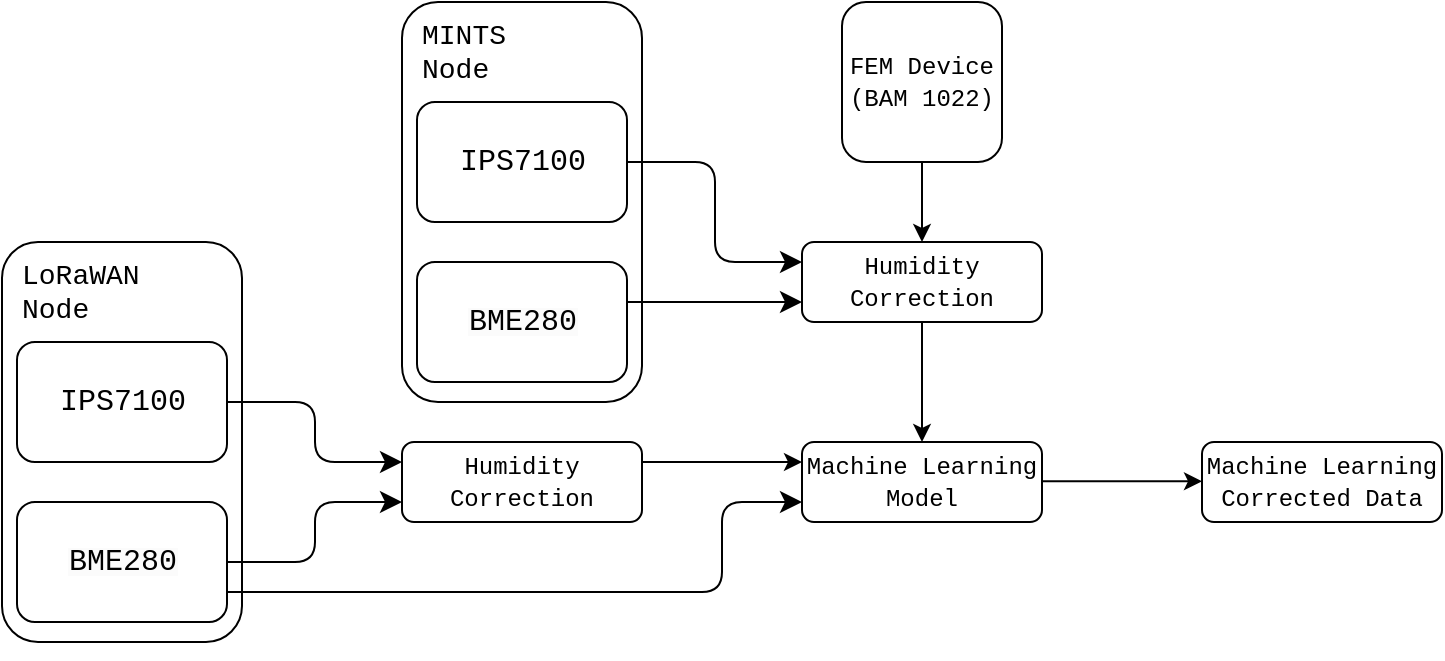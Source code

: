 <mxfile version="24.8.3">
  <diagram name="Page-1" id="N_57aVjMVtkScywhiVQ_">
    <mxGraphModel dx="2037" dy="797" grid="1" gridSize="10" guides="1" tooltips="1" connect="1" arrows="1" fold="1" page="1" pageScale="1" pageWidth="1169" pageHeight="827" math="0" shadow="0">
      <root>
        <mxCell id="0" />
        <mxCell id="1" parent="0" />
        <mxCell id="r-9_rXMzRY92wvyFLWJS-2" value="" style="rounded=1;whiteSpace=wrap;html=1;" vertex="1" parent="1">
          <mxGeometry x="40" y="320" width="120" height="200" as="geometry" />
        </mxCell>
        <mxCell id="r-9_rXMzRY92wvyFLWJS-1" value="&lt;font style=&quot;font-size: 15px;&quot; face=&quot;Courier New&quot;&gt;IPS7100&lt;/font&gt;" style="rounded=1;whiteSpace=wrap;html=1;" vertex="1" parent="1">
          <mxGeometry x="47.5" y="370" width="105" height="60" as="geometry" />
        </mxCell>
        <mxCell id="r-9_rXMzRY92wvyFLWJS-3" value="&lt;span style=&quot;color: rgb(0, 0, 0); font-style: normal; font-variant-ligatures: normal; font-variant-caps: normal; font-weight: 400; letter-spacing: normal; orphans: 2; text-align: center; text-indent: 0px; text-transform: none; widows: 2; word-spacing: 0px; -webkit-text-stroke-width: 0px; white-space: normal; background-color: rgb(251, 251, 251); text-decoration-thickness: initial; text-decoration-style: initial; text-decoration-color: initial; float: none; display: inline !important;&quot;&gt;&lt;font style=&quot;font-size: 15px;&quot; face=&quot;Courier New&quot;&gt;BME280&lt;/font&gt;&lt;/span&gt;" style="rounded=1;whiteSpace=wrap;html=1;" vertex="1" parent="1">
          <mxGeometry x="47.5" y="450" width="105" height="60" as="geometry" />
        </mxCell>
        <mxCell id="r-9_rXMzRY92wvyFLWJS-4" style="edgeStyle=orthogonalEdgeStyle;rounded=0;orthogonalLoop=1;jettySize=auto;html=1;exitX=0.5;exitY=1;exitDx=0;exitDy=0;" edge="1" parent="1" source="r-9_rXMzRY92wvyFLWJS-2" target="r-9_rXMzRY92wvyFLWJS-2">
          <mxGeometry relative="1" as="geometry" />
        </mxCell>
        <mxCell id="r-9_rXMzRY92wvyFLWJS-6" value="&lt;font face=&quot;Courier New&quot; style=&quot;font-size: 14px;&quot;&gt;LoRaWAN Node&lt;/font&gt;" style="text;html=1;align=left;verticalAlign=middle;whiteSpace=wrap;rounded=0;" vertex="1" parent="1">
          <mxGeometry x="47.5" y="330" width="80" height="30" as="geometry" />
        </mxCell>
        <mxCell id="r-9_rXMzRY92wvyFLWJS-12" value="&lt;font face=&quot;Courier New&quot;&gt;Humidity Correction&lt;/font&gt;" style="rounded=1;whiteSpace=wrap;html=1;" vertex="1" parent="1">
          <mxGeometry x="240" y="420" width="120" height="40" as="geometry" />
        </mxCell>
        <mxCell id="r-9_rXMzRY92wvyFLWJS-14" style="edgeStyle=orthogonalEdgeStyle;rounded=0;orthogonalLoop=1;jettySize=auto;html=1;exitX=0.5;exitY=1;exitDx=0;exitDy=0;" edge="1" parent="1" source="r-9_rXMzRY92wvyFLWJS-12" target="r-9_rXMzRY92wvyFLWJS-12">
          <mxGeometry relative="1" as="geometry" />
        </mxCell>
        <mxCell id="r-9_rXMzRY92wvyFLWJS-15" value="&lt;font face=&quot;Courier New&quot;&gt;Machine Learning Corrected Data&lt;/font&gt;" style="rounded=1;whiteSpace=wrap;html=1;" vertex="1" parent="1">
          <mxGeometry x="640" y="420" width="120" height="40" as="geometry" />
        </mxCell>
        <mxCell id="r-9_rXMzRY92wvyFLWJS-17" value="" style="rounded=1;whiteSpace=wrap;html=1;" vertex="1" parent="1">
          <mxGeometry x="240" y="200" width="120" height="200" as="geometry" />
        </mxCell>
        <mxCell id="r-9_rXMzRY92wvyFLWJS-18" value="&lt;font style=&quot;font-size: 15px;&quot; face=&quot;Courier New&quot;&gt;IPS7100&lt;/font&gt;" style="rounded=1;whiteSpace=wrap;html=1;" vertex="1" parent="1">
          <mxGeometry x="247.5" y="250" width="105" height="60" as="geometry" />
        </mxCell>
        <mxCell id="r-9_rXMzRY92wvyFLWJS-19" value="&lt;span style=&quot;color: rgb(0, 0, 0); font-style: normal; font-variant-ligatures: normal; font-variant-caps: normal; font-weight: 400; letter-spacing: normal; orphans: 2; text-align: center; text-indent: 0px; text-transform: none; widows: 2; word-spacing: 0px; -webkit-text-stroke-width: 0px; white-space: normal; background-color: rgb(251, 251, 251); text-decoration-thickness: initial; text-decoration-style: initial; text-decoration-color: initial; float: none; display: inline !important;&quot;&gt;&lt;font style=&quot;font-size: 15px;&quot; face=&quot;Courier New&quot;&gt;BME280&lt;/font&gt;&lt;/span&gt;" style="rounded=1;whiteSpace=wrap;html=1;" vertex="1" parent="1">
          <mxGeometry x="247.5" y="330" width="105" height="60" as="geometry" />
        </mxCell>
        <mxCell id="r-9_rXMzRY92wvyFLWJS-20" style="edgeStyle=orthogonalEdgeStyle;rounded=0;orthogonalLoop=1;jettySize=auto;html=1;exitX=0.5;exitY=1;exitDx=0;exitDy=0;" edge="1" parent="1" source="r-9_rXMzRY92wvyFLWJS-17" target="r-9_rXMzRY92wvyFLWJS-17">
          <mxGeometry relative="1" as="geometry" />
        </mxCell>
        <mxCell id="r-9_rXMzRY92wvyFLWJS-21" value="&lt;font face=&quot;Courier New&quot; style=&quot;font-size: 14px;&quot;&gt;MINTS Node&lt;/font&gt;" style="text;html=1;align=left;verticalAlign=middle;whiteSpace=wrap;rounded=0;" vertex="1" parent="1">
          <mxGeometry x="247.5" y="210" width="85" height="30" as="geometry" />
        </mxCell>
        <mxCell id="r-9_rXMzRY92wvyFLWJS-22" value="&lt;font face=&quot;Courier New&quot;&gt;Humidity Correction&lt;/font&gt;" style="rounded=1;whiteSpace=wrap;html=1;" vertex="1" parent="1">
          <mxGeometry x="440" y="320" width="120" height="40" as="geometry" />
        </mxCell>
        <mxCell id="r-9_rXMzRY92wvyFLWJS-23" value="&lt;font face=&quot;Courier New&quot;&gt;Machine Learning Model&lt;/font&gt;" style="rounded=1;whiteSpace=wrap;html=1;" vertex="1" parent="1">
          <mxGeometry x="440" y="420" width="120" height="40" as="geometry" />
        </mxCell>
        <mxCell id="r-9_rXMzRY92wvyFLWJS-25" value="&lt;font face=&quot;Courier New&quot;&gt;FEM Device&lt;/font&gt;&lt;div&gt;&lt;font face=&quot;Courier New&quot;&gt;(BAM 1022)&lt;/font&gt;&lt;/div&gt;" style="rounded=1;whiteSpace=wrap;html=1;" vertex="1" parent="1">
          <mxGeometry x="460" y="200" width="80" height="80" as="geometry" />
        </mxCell>
        <mxCell id="r-9_rXMzRY92wvyFLWJS-26" value="" style="edgeStyle=elbowEdgeStyle;elbow=horizontal;endArrow=classic;html=1;curved=0;rounded=1;endSize=8;startSize=8;exitX=1;exitY=0.5;exitDx=0;exitDy=0;entryX=0;entryY=0.25;entryDx=0;entryDy=0;" edge="1" parent="1" source="r-9_rXMzRY92wvyFLWJS-1" target="r-9_rXMzRY92wvyFLWJS-12">
          <mxGeometry width="50" height="50" relative="1" as="geometry">
            <mxPoint x="580" y="350" as="sourcePoint" />
            <mxPoint x="630" y="300" as="targetPoint" />
          </mxGeometry>
        </mxCell>
        <mxCell id="r-9_rXMzRY92wvyFLWJS-27" value="" style="edgeStyle=elbowEdgeStyle;elbow=horizontal;endArrow=classic;html=1;curved=0;rounded=1;endSize=8;startSize=8;exitX=1;exitY=0.5;exitDx=0;exitDy=0;" edge="1" parent="1" source="r-9_rXMzRY92wvyFLWJS-3">
          <mxGeometry width="50" height="50" relative="1" as="geometry">
            <mxPoint x="152.5" y="490" as="sourcePoint" />
            <mxPoint x="240" y="450" as="targetPoint" />
          </mxGeometry>
        </mxCell>
        <mxCell id="r-9_rXMzRY92wvyFLWJS-28" value="" style="endArrow=classic;html=1;rounded=0;exitX=1;exitY=0.25;exitDx=0;exitDy=0;entryX=0;entryY=0.25;entryDx=0;entryDy=0;" edge="1" parent="1" source="r-9_rXMzRY92wvyFLWJS-12" target="r-9_rXMzRY92wvyFLWJS-23">
          <mxGeometry width="50" height="50" relative="1" as="geometry">
            <mxPoint x="370" y="560" as="sourcePoint" />
            <mxPoint x="440" y="440" as="targetPoint" />
          </mxGeometry>
        </mxCell>
        <mxCell id="r-9_rXMzRY92wvyFLWJS-29" value="" style="endArrow=classic;html=1;rounded=0;exitX=1;exitY=0.5;exitDx=0;exitDy=0;entryX=0;entryY=0.5;entryDx=0;entryDy=0;" edge="1" parent="1">
          <mxGeometry width="50" height="50" relative="1" as="geometry">
            <mxPoint x="560" y="439.66" as="sourcePoint" />
            <mxPoint x="640" y="439.66" as="targetPoint" />
          </mxGeometry>
        </mxCell>
        <mxCell id="r-9_rXMzRY92wvyFLWJS-30" value="" style="edgeStyle=elbowEdgeStyle;elbow=horizontal;endArrow=classic;html=1;curved=0;rounded=1;endSize=8;startSize=8;exitX=1;exitY=0.5;exitDx=0;exitDy=0;entryX=0;entryY=0.25;entryDx=0;entryDy=0;" edge="1" parent="1" source="r-9_rXMzRY92wvyFLWJS-18" target="r-9_rXMzRY92wvyFLWJS-22">
          <mxGeometry width="50" height="50" relative="1" as="geometry">
            <mxPoint x="353" y="265" as="sourcePoint" />
            <mxPoint x="440" y="305" as="targetPoint" />
          </mxGeometry>
        </mxCell>
        <mxCell id="r-9_rXMzRY92wvyFLWJS-31" value="" style="edgeStyle=elbowEdgeStyle;elbow=horizontal;endArrow=classic;html=1;curved=0;rounded=1;endSize=8;startSize=8;exitX=1;exitY=0.5;exitDx=0;exitDy=0;entryX=0;entryY=0.75;entryDx=0;entryDy=0;" edge="1" parent="1" target="r-9_rXMzRY92wvyFLWJS-22">
          <mxGeometry width="50" height="50" relative="1" as="geometry">
            <mxPoint x="352.5" y="350" as="sourcePoint" />
            <mxPoint x="439.5" y="310" as="targetPoint" />
          </mxGeometry>
        </mxCell>
        <mxCell id="r-9_rXMzRY92wvyFLWJS-33" value="" style="endArrow=classic;html=1;rounded=0;exitX=0.5;exitY=1;exitDx=0;exitDy=0;entryX=0.5;entryY=0;entryDx=0;entryDy=0;" edge="1" parent="1" source="r-9_rXMzRY92wvyFLWJS-25" target="r-9_rXMzRY92wvyFLWJS-22">
          <mxGeometry width="50" height="50" relative="1" as="geometry">
            <mxPoint x="760" y="360" as="sourcePoint" />
            <mxPoint x="810" y="310" as="targetPoint" />
          </mxGeometry>
        </mxCell>
        <mxCell id="r-9_rXMzRY92wvyFLWJS-34" value="" style="endArrow=classic;html=1;rounded=0;exitX=0.5;exitY=1;exitDx=0;exitDy=0;entryX=0.5;entryY=0;entryDx=0;entryDy=0;" edge="1" parent="1" source="r-9_rXMzRY92wvyFLWJS-22" target="r-9_rXMzRY92wvyFLWJS-23">
          <mxGeometry width="50" height="50" relative="1" as="geometry">
            <mxPoint x="770" y="290" as="sourcePoint" />
            <mxPoint x="820" y="240" as="targetPoint" />
          </mxGeometry>
        </mxCell>
        <mxCell id="r-9_rXMzRY92wvyFLWJS-36" value="" style="edgeStyle=elbowEdgeStyle;elbow=horizontal;endArrow=classic;html=1;curved=0;rounded=1;endSize=8;startSize=8;exitX=1;exitY=0.75;exitDx=0;exitDy=0;entryX=0;entryY=0.75;entryDx=0;entryDy=0;" edge="1" parent="1" source="r-9_rXMzRY92wvyFLWJS-3" target="r-9_rXMzRY92wvyFLWJS-23">
          <mxGeometry width="50" height="50" relative="1" as="geometry">
            <mxPoint x="160" y="480" as="sourcePoint" />
            <mxPoint x="440" y="440" as="targetPoint" />
            <Array as="points">
              <mxPoint x="400" y="480" />
            </Array>
          </mxGeometry>
        </mxCell>
      </root>
    </mxGraphModel>
  </diagram>
</mxfile>
